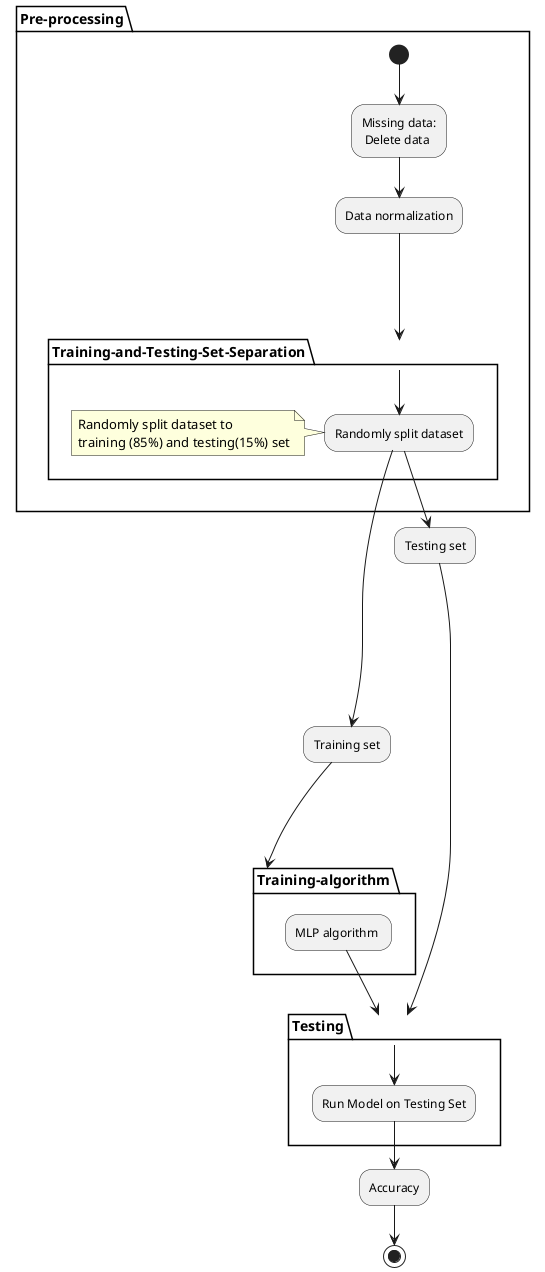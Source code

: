 @startuml

partition Pre-processing {
  (*) --> "Missing data:\n Delete data"
  --> "Data normalization"
  ----> "Training-and-Testing-Set-Separation"
  
}
partition Training-and-Testing-Set-Separation  {
-->"Randomly split dataset"
note left
Randomly split dataset to 
training (85%) and testing(15%) set
end note
}
"Randomly split dataset"-->"Training set"
"Training set"---->"Training-algorithm"

"Randomly split dataset"-->"Testing set"
"Testing set"--------->"Testing"
partition Training-algorithm {
 "MLP algorithm "-->Testing
}
partition Testing {
-->"Run Model on Testing Set"

}

"Run Model on Testing Set"-->"Accuracy"
"Accuracy"--> (*)

@enduml